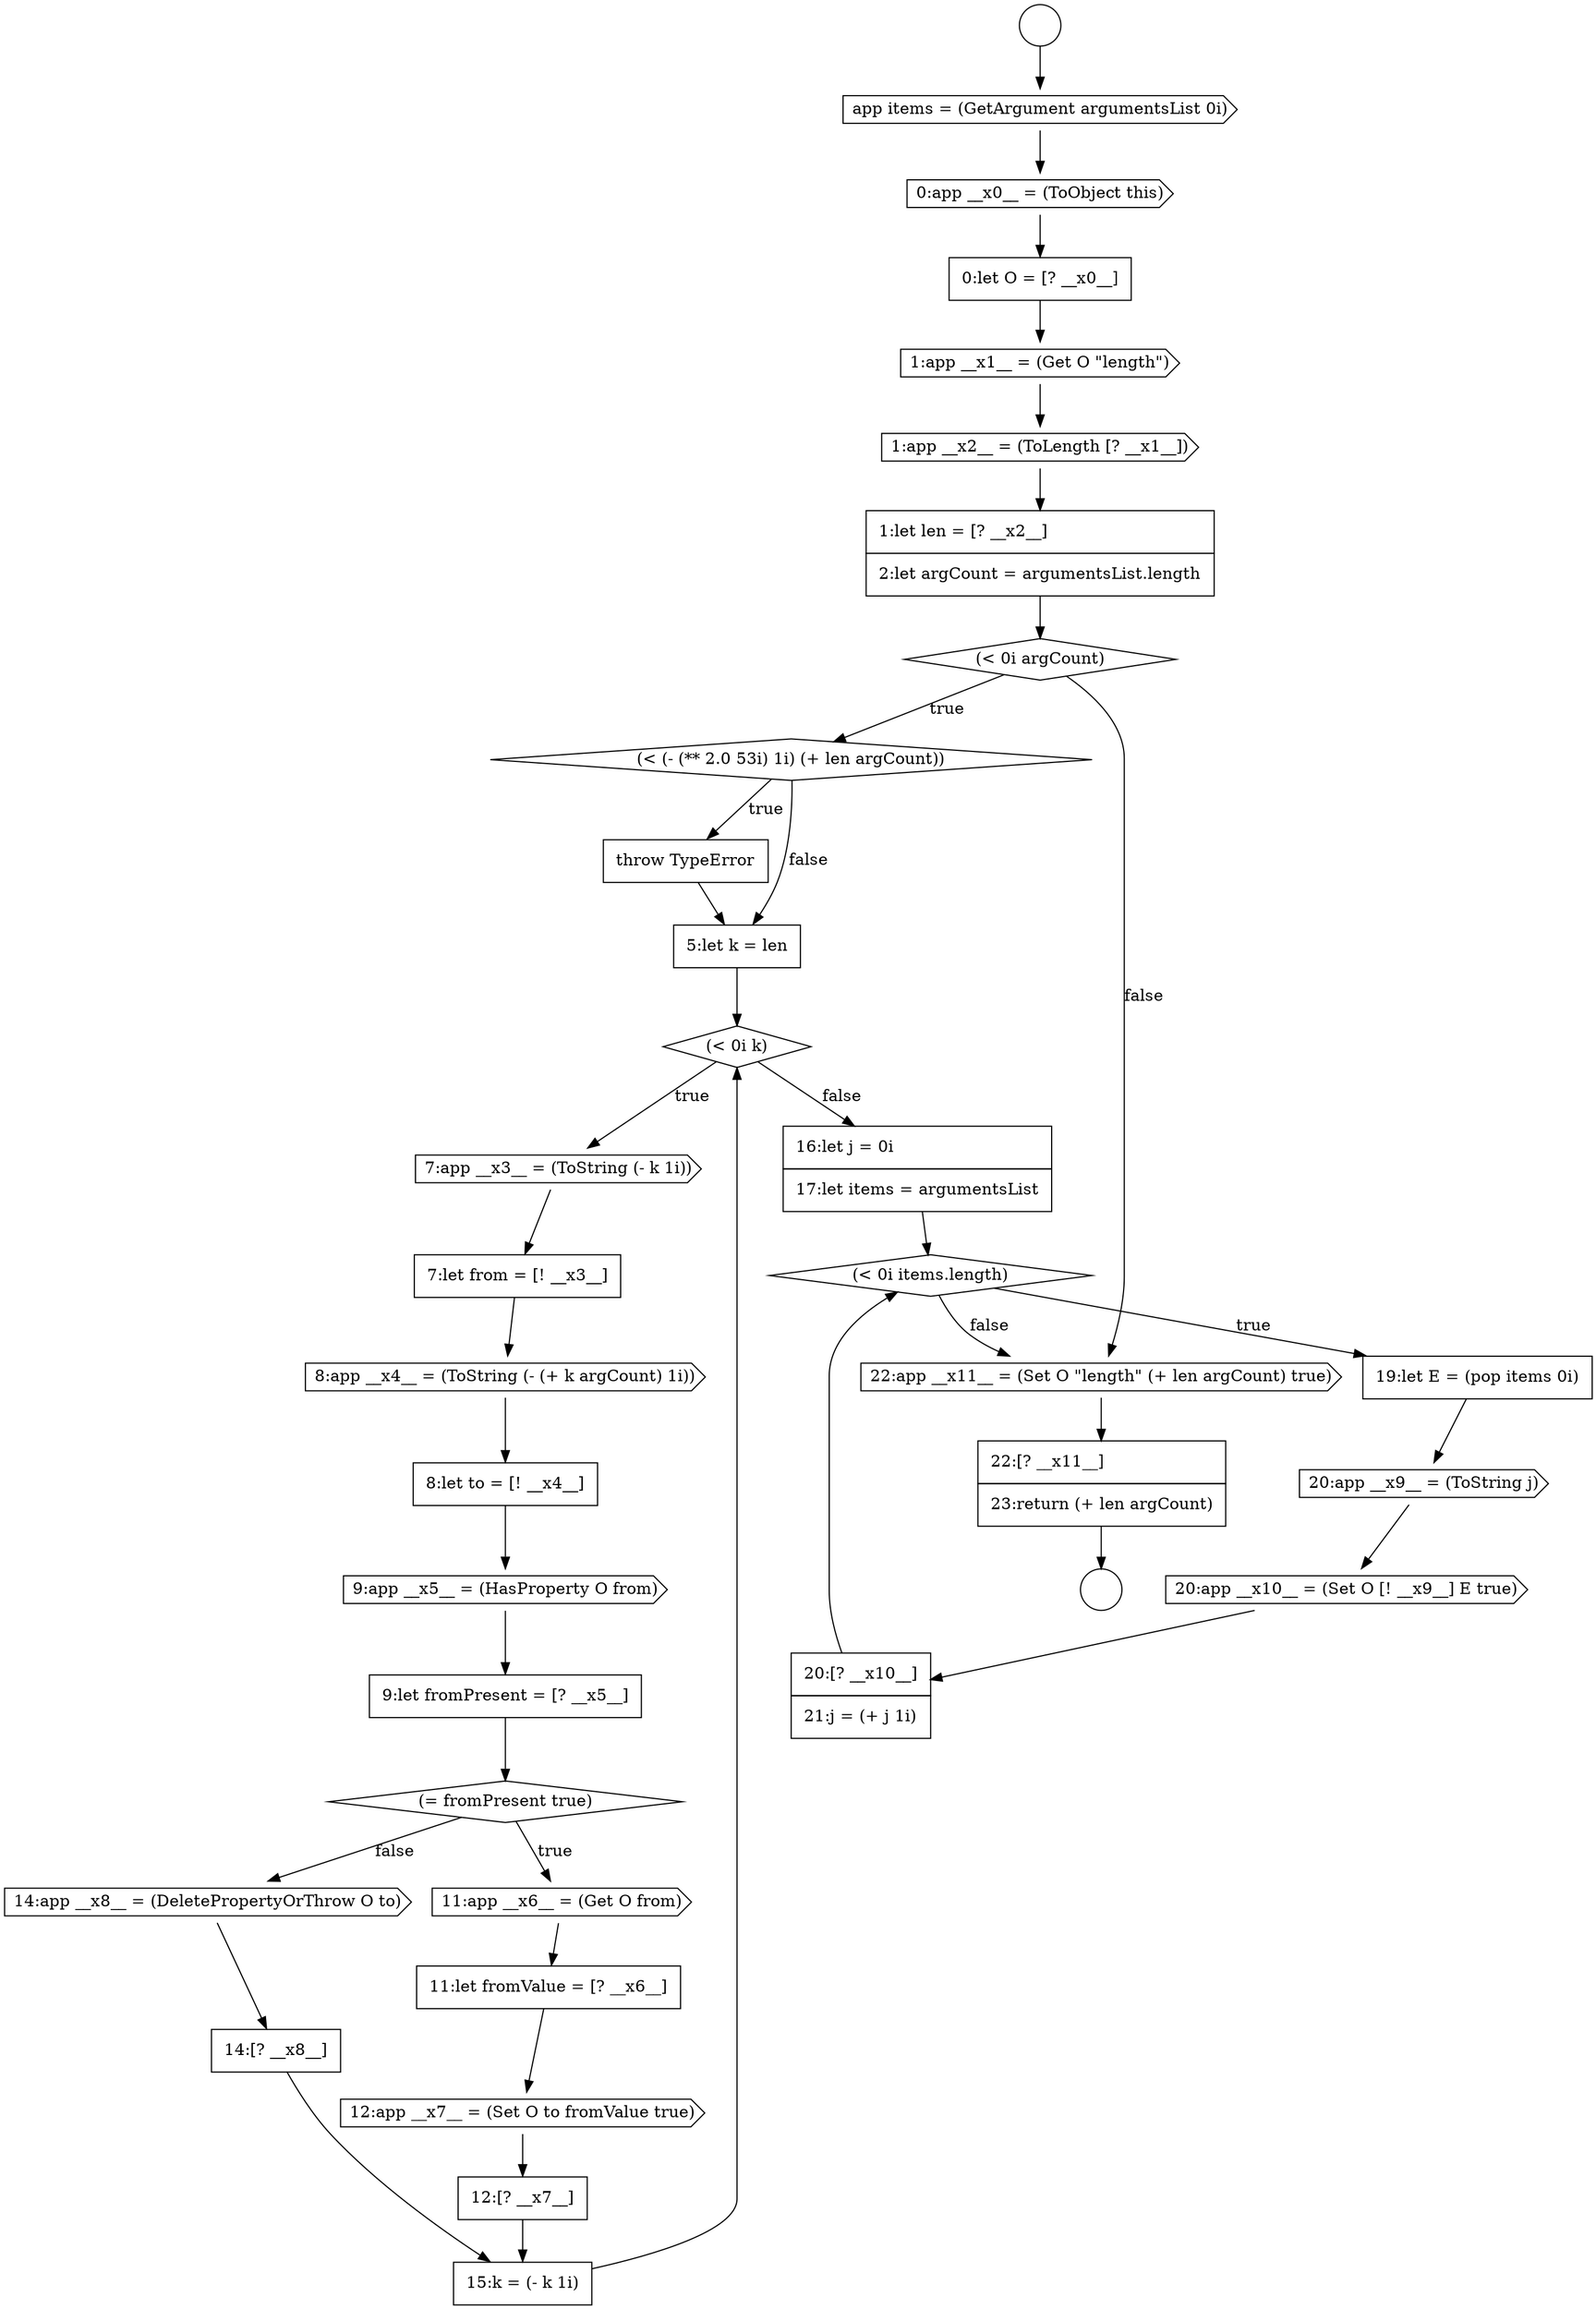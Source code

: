 digraph {
  node14684 [shape=diamond, label=<<font color="black">(&lt; 0i k)</font>> color="black" fillcolor="white" style=filled]
  node14677 [shape=cds, label=<<font color="black">1:app __x1__ = (Get O &quot;length&quot;)</font>> color="black" fillcolor="white" style=filled]
  node14702 [shape=cds, label=<<font color="black">20:app __x9__ = (ToString j)</font>> color="black" fillcolor="white" style=filled]
  node14696 [shape=cds, label=<<font color="black">14:app __x8__ = (DeletePropertyOrThrow O to)</font>> color="black" fillcolor="white" style=filled]
  node14679 [shape=none, margin=0, label=<<font color="black">
    <table border="0" cellborder="1" cellspacing="0" cellpadding="10">
      <tr><td align="left">1:let len = [? __x2__]</td></tr>
      <tr><td align="left">2:let argCount = argumentsList.length</td></tr>
    </table>
  </font>> color="black" fillcolor="white" style=filled]
  node14675 [shape=cds, label=<<font color="black">0:app __x0__ = (ToObject this)</font>> color="black" fillcolor="white" style=filled]
  node14692 [shape=cds, label=<<font color="black">11:app __x6__ = (Get O from)</font>> color="black" fillcolor="white" style=filled]
  node14705 [shape=cds, label=<<font color="black">22:app __x11__ = (Set O &quot;length&quot; (+ len argCount) true)</font>> color="black" fillcolor="white" style=filled]
  node14700 [shape=diamond, label=<<font color="black">(&lt; 0i items.length)</font>> color="black" fillcolor="white" style=filled]
  node14685 [shape=cds, label=<<font color="black">7:app __x3__ = (ToString (- k 1i))</font>> color="black" fillcolor="white" style=filled]
  node14704 [shape=none, margin=0, label=<<font color="black">
    <table border="0" cellborder="1" cellspacing="0" cellpadding="10">
      <tr><td align="left">20:[? __x10__]</td></tr>
      <tr><td align="left">21:j = (+ j 1i)</td></tr>
    </table>
  </font>> color="black" fillcolor="white" style=filled]
  node14672 [shape=circle label=" " color="black" fillcolor="white" style=filled]
  node14694 [shape=cds, label=<<font color="black">12:app __x7__ = (Set O to fromValue true)</font>> color="black" fillcolor="white" style=filled]
  node14689 [shape=cds, label=<<font color="black">9:app __x5__ = (HasProperty O from)</font>> color="black" fillcolor="white" style=filled]
  node14701 [shape=none, margin=0, label=<<font color="black">
    <table border="0" cellborder="1" cellspacing="0" cellpadding="10">
      <tr><td align="left">19:let E = (pop items 0i)</td></tr>
    </table>
  </font>> color="black" fillcolor="white" style=filled]
  node14690 [shape=none, margin=0, label=<<font color="black">
    <table border="0" cellborder="1" cellspacing="0" cellpadding="10">
      <tr><td align="left">9:let fromPresent = [? __x5__]</td></tr>
    </table>
  </font>> color="black" fillcolor="white" style=filled]
  node14686 [shape=none, margin=0, label=<<font color="black">
    <table border="0" cellborder="1" cellspacing="0" cellpadding="10">
      <tr><td align="left">7:let from = [! __x3__]</td></tr>
    </table>
  </font>> color="black" fillcolor="white" style=filled]
  node14697 [shape=none, margin=0, label=<<font color="black">
    <table border="0" cellborder="1" cellspacing="0" cellpadding="10">
      <tr><td align="left">14:[? __x8__]</td></tr>
    </table>
  </font>> color="black" fillcolor="white" style=filled]
  node14698 [shape=none, margin=0, label=<<font color="black">
    <table border="0" cellborder="1" cellspacing="0" cellpadding="10">
      <tr><td align="left">15:k = (- k 1i)</td></tr>
    </table>
  </font>> color="black" fillcolor="white" style=filled]
  node14693 [shape=none, margin=0, label=<<font color="black">
    <table border="0" cellborder="1" cellspacing="0" cellpadding="10">
      <tr><td align="left">11:let fromValue = [? __x6__]</td></tr>
    </table>
  </font>> color="black" fillcolor="white" style=filled]
  node14680 [shape=diamond, label=<<font color="black">(&lt; 0i argCount)</font>> color="black" fillcolor="white" style=filled]
  node14681 [shape=diamond, label=<<font color="black">(&lt; (- (** 2.0 53i) 1i) (+ len argCount))</font>> color="black" fillcolor="white" style=filled]
  node14676 [shape=none, margin=0, label=<<font color="black">
    <table border="0" cellborder="1" cellspacing="0" cellpadding="10">
      <tr><td align="left">0:let O = [? __x0__]</td></tr>
    </table>
  </font>> color="black" fillcolor="white" style=filled]
  node14687 [shape=cds, label=<<font color="black">8:app __x4__ = (ToString (- (+ k argCount) 1i))</font>> color="black" fillcolor="white" style=filled]
  node14699 [shape=none, margin=0, label=<<font color="black">
    <table border="0" cellborder="1" cellspacing="0" cellpadding="10">
      <tr><td align="left">16:let j = 0i</td></tr>
      <tr><td align="left">17:let items = argumentsList</td></tr>
    </table>
  </font>> color="black" fillcolor="white" style=filled]
  node14706 [shape=none, margin=0, label=<<font color="black">
    <table border="0" cellborder="1" cellspacing="0" cellpadding="10">
      <tr><td align="left">22:[? __x11__]</td></tr>
      <tr><td align="left">23:return (+ len argCount)</td></tr>
    </table>
  </font>> color="black" fillcolor="white" style=filled]
  node14682 [shape=none, margin=0, label=<<font color="black">
    <table border="0" cellborder="1" cellspacing="0" cellpadding="10">
      <tr><td align="left">throw TypeError</td></tr>
    </table>
  </font>> color="black" fillcolor="white" style=filled]
  node14703 [shape=cds, label=<<font color="black">20:app __x10__ = (Set O [! __x9__] E true)</font>> color="black" fillcolor="white" style=filled]
  node14688 [shape=none, margin=0, label=<<font color="black">
    <table border="0" cellborder="1" cellspacing="0" cellpadding="10">
      <tr><td align="left">8:let to = [! __x4__]</td></tr>
    </table>
  </font>> color="black" fillcolor="white" style=filled]
  node14678 [shape=cds, label=<<font color="black">1:app __x2__ = (ToLength [? __x1__])</font>> color="black" fillcolor="white" style=filled]
  node14683 [shape=none, margin=0, label=<<font color="black">
    <table border="0" cellborder="1" cellspacing="0" cellpadding="10">
      <tr><td align="left">5:let k = len</td></tr>
    </table>
  </font>> color="black" fillcolor="white" style=filled]
  node14673 [shape=circle label=" " color="black" fillcolor="white" style=filled]
  node14695 [shape=none, margin=0, label=<<font color="black">
    <table border="0" cellborder="1" cellspacing="0" cellpadding="10">
      <tr><td align="left">12:[? __x7__]</td></tr>
    </table>
  </font>> color="black" fillcolor="white" style=filled]
  node14674 [shape=cds, label=<<font color="black">app items = (GetArgument argumentsList 0i)</font>> color="black" fillcolor="white" style=filled]
  node14691 [shape=diamond, label=<<font color="black">(= fromPresent true)</font>> color="black" fillcolor="white" style=filled]
  node14675 -> node14676 [ color="black"]
  node14687 -> node14688 [ color="black"]
  node14688 -> node14689 [ color="black"]
  node14702 -> node14703 [ color="black"]
  node14693 -> node14694 [ color="black"]
  node14683 -> node14684 [ color="black"]
  node14681 -> node14682 [label=<<font color="black">true</font>> color="black"]
  node14681 -> node14683 [label=<<font color="black">false</font>> color="black"]
  node14680 -> node14681 [label=<<font color="black">true</font>> color="black"]
  node14680 -> node14705 [label=<<font color="black">false</font>> color="black"]
  node14682 -> node14683 [ color="black"]
  node14677 -> node14678 [ color="black"]
  node14685 -> node14686 [ color="black"]
  node14699 -> node14700 [ color="black"]
  node14672 -> node14674 [ color="black"]
  node14676 -> node14677 [ color="black"]
  node14691 -> node14692 [label=<<font color="black">true</font>> color="black"]
  node14691 -> node14696 [label=<<font color="black">false</font>> color="black"]
  node14701 -> node14702 [ color="black"]
  node14705 -> node14706 [ color="black"]
  node14679 -> node14680 [ color="black"]
  node14674 -> node14675 [ color="black"]
  node14703 -> node14704 [ color="black"]
  node14684 -> node14685 [label=<<font color="black">true</font>> color="black"]
  node14684 -> node14699 [label=<<font color="black">false</font>> color="black"]
  node14692 -> node14693 [ color="black"]
  node14696 -> node14697 [ color="black"]
  node14690 -> node14691 [ color="black"]
  node14700 -> node14701 [label=<<font color="black">true</font>> color="black"]
  node14700 -> node14705 [label=<<font color="black">false</font>> color="black"]
  node14697 -> node14698 [ color="black"]
  node14689 -> node14690 [ color="black"]
  node14698 -> node14684 [ color="black"]
  node14678 -> node14679 [ color="black"]
  node14686 -> node14687 [ color="black"]
  node14694 -> node14695 [ color="black"]
  node14695 -> node14698 [ color="black"]
  node14706 -> node14673 [ color="black"]
  node14704 -> node14700 [ color="black"]
}
